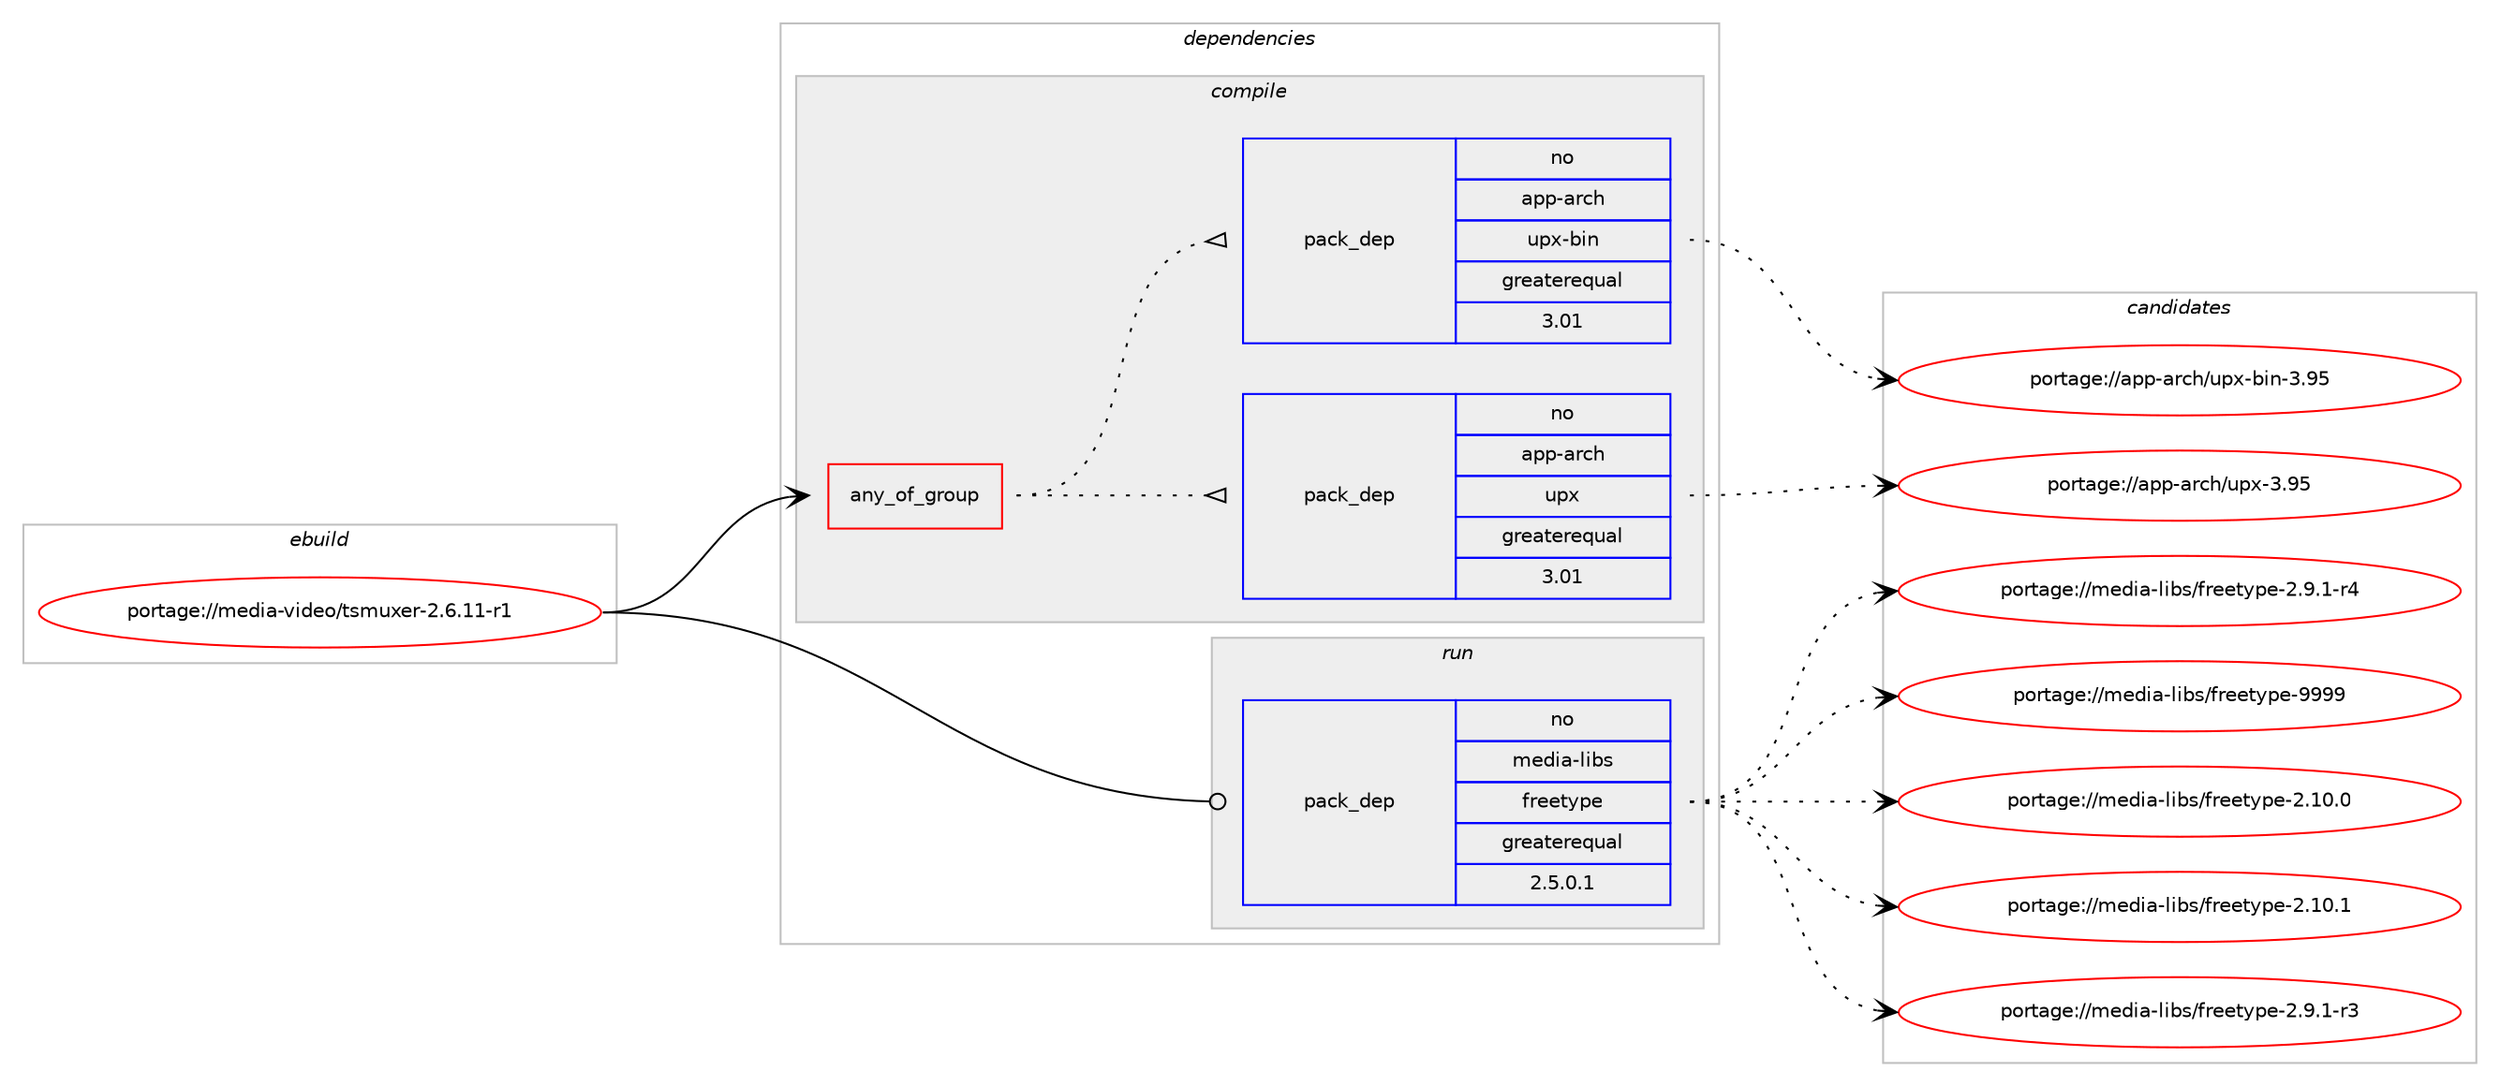 digraph prolog {

# *************
# Graph options
# *************

newrank=true;
concentrate=true;
compound=true;
graph [rankdir=LR,fontname=Helvetica,fontsize=10,ranksep=1.5];#, ranksep=2.5, nodesep=0.2];
edge  [arrowhead=vee];
node  [fontname=Helvetica,fontsize=10];

# **********
# The ebuild
# **********

subgraph cluster_leftcol {
color=gray;
rank=same;
label=<<i>ebuild</i>>;
id [label="portage://media-video/tsmuxer-2.6.11-r1", color=red, width=4, href="../media-video/tsmuxer-2.6.11-r1.svg"];
}

# ****************
# The dependencies
# ****************

subgraph cluster_midcol {
color=gray;
label=<<i>dependencies</i>>;
subgraph cluster_compile {
fillcolor="#eeeeee";
style=filled;
label=<<i>compile</i>>;
subgraph any5479 {
dependency343397 [label=<<TABLE BORDER="0" CELLBORDER="1" CELLSPACING="0" CELLPADDING="4"><TR><TD CELLPADDING="10">any_of_group</TD></TR></TABLE>>, shape=none, color=red];subgraph pack252208 {
dependency343398 [label=<<TABLE BORDER="0" CELLBORDER="1" CELLSPACING="0" CELLPADDING="4" WIDTH="220"><TR><TD ROWSPAN="6" CELLPADDING="30">pack_dep</TD></TR><TR><TD WIDTH="110">no</TD></TR><TR><TD>app-arch</TD></TR><TR><TD>upx</TD></TR><TR><TD>greaterequal</TD></TR><TR><TD>3.01</TD></TR></TABLE>>, shape=none, color=blue];
}
dependency343397:e -> dependency343398:w [weight=20,style="dotted",arrowhead="oinv"];
subgraph pack252209 {
dependency343399 [label=<<TABLE BORDER="0" CELLBORDER="1" CELLSPACING="0" CELLPADDING="4" WIDTH="220"><TR><TD ROWSPAN="6" CELLPADDING="30">pack_dep</TD></TR><TR><TD WIDTH="110">no</TD></TR><TR><TD>app-arch</TD></TR><TR><TD>upx-bin</TD></TR><TR><TD>greaterequal</TD></TR><TR><TD>3.01</TD></TR></TABLE>>, shape=none, color=blue];
}
dependency343397:e -> dependency343399:w [weight=20,style="dotted",arrowhead="oinv"];
}
id:e -> dependency343397:w [weight=20,style="solid",arrowhead="vee"];
}
subgraph cluster_compileandrun {
fillcolor="#eeeeee";
style=filled;
label=<<i>compile and run</i>>;
}
subgraph cluster_run {
fillcolor="#eeeeee";
style=filled;
label=<<i>run</i>>;
subgraph pack252210 {
dependency343400 [label=<<TABLE BORDER="0" CELLBORDER="1" CELLSPACING="0" CELLPADDING="4" WIDTH="220"><TR><TD ROWSPAN="6" CELLPADDING="30">pack_dep</TD></TR><TR><TD WIDTH="110">no</TD></TR><TR><TD>media-libs</TD></TR><TR><TD>freetype</TD></TR><TR><TD>greaterequal</TD></TR><TR><TD>2.5.0.1</TD></TR></TABLE>>, shape=none, color=blue];
}
id:e -> dependency343400:w [weight=20,style="solid",arrowhead="odot"];
}
}

# **************
# The candidates
# **************

subgraph cluster_choices {
rank=same;
color=gray;
label=<<i>candidates</i>>;

subgraph choice252208 {
color=black;
nodesep=1;
choiceportage97112112459711499104471171121204551465753 [label="portage://app-arch/upx-3.95", color=red, width=4,href="../app-arch/upx-3.95.svg"];
dependency343398:e -> choiceportage97112112459711499104471171121204551465753:w [style=dotted,weight="100"];
}
subgraph choice252209 {
color=black;
nodesep=1;
choiceportage971121124597114991044711711212045981051104551465753 [label="portage://app-arch/upx-bin-3.95", color=red, width=4,href="../app-arch/upx-bin-3.95.svg"];
dependency343399:e -> choiceportage971121124597114991044711711212045981051104551465753:w [style=dotted,weight="100"];
}
subgraph choice252210 {
color=black;
nodesep=1;
choiceportage1091011001059745108105981154710211410110111612111210145504649484648 [label="portage://media-libs/freetype-2.10.0", color=red, width=4,href="../media-libs/freetype-2.10.0.svg"];
choiceportage1091011001059745108105981154710211410110111612111210145504649484649 [label="portage://media-libs/freetype-2.10.1", color=red, width=4,href="../media-libs/freetype-2.10.1.svg"];
choiceportage109101100105974510810598115471021141011011161211121014550465746494511451 [label="portage://media-libs/freetype-2.9.1-r3", color=red, width=4,href="../media-libs/freetype-2.9.1-r3.svg"];
choiceportage109101100105974510810598115471021141011011161211121014550465746494511452 [label="portage://media-libs/freetype-2.9.1-r4", color=red, width=4,href="../media-libs/freetype-2.9.1-r4.svg"];
choiceportage109101100105974510810598115471021141011011161211121014557575757 [label="portage://media-libs/freetype-9999", color=red, width=4,href="../media-libs/freetype-9999.svg"];
dependency343400:e -> choiceportage1091011001059745108105981154710211410110111612111210145504649484648:w [style=dotted,weight="100"];
dependency343400:e -> choiceportage1091011001059745108105981154710211410110111612111210145504649484649:w [style=dotted,weight="100"];
dependency343400:e -> choiceportage109101100105974510810598115471021141011011161211121014550465746494511451:w [style=dotted,weight="100"];
dependency343400:e -> choiceportage109101100105974510810598115471021141011011161211121014550465746494511452:w [style=dotted,weight="100"];
dependency343400:e -> choiceportage109101100105974510810598115471021141011011161211121014557575757:w [style=dotted,weight="100"];
}
}

}
